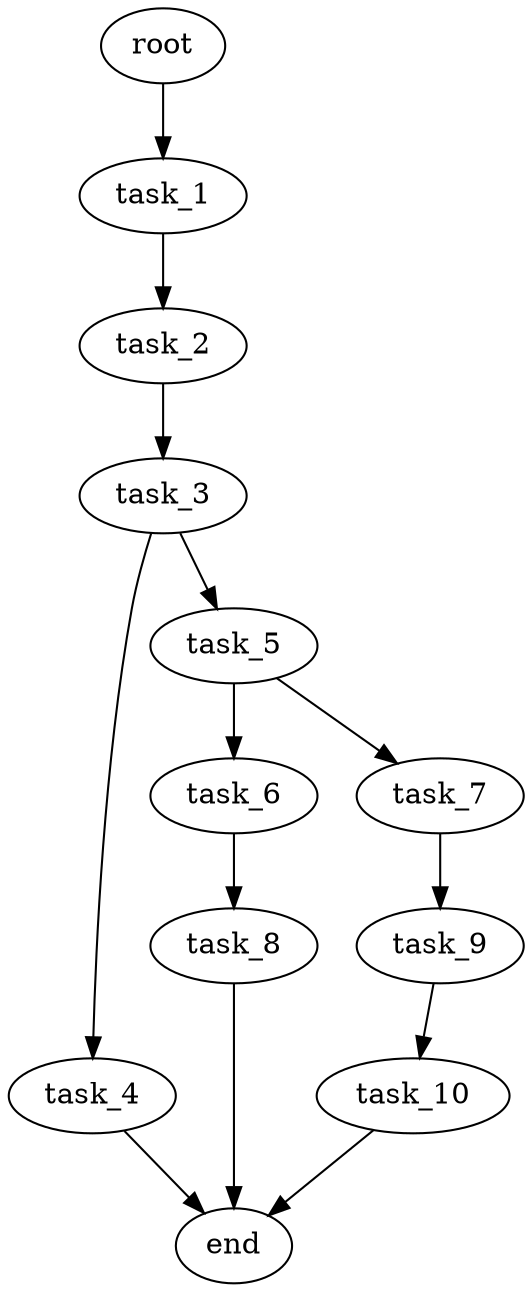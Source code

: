 digraph G {
  root [size="0.000000e+00"];
  task_1 [size="7.953660e+09"];
  task_2 [size="2.276727e+09"];
  task_3 [size="2.376207e+08"];
  task_4 [size="1.932105e+09"];
  task_5 [size="3.283291e+09"];
  task_6 [size="8.643665e+09"];
  task_7 [size="9.668924e+09"];
  task_8 [size="2.791971e+09"];
  task_9 [size="6.415176e+09"];
  task_10 [size="3.997384e+09"];
  end [size="0.000000e+00"];

  root -> task_1 [size="1.000000e-12"];
  task_1 -> task_2 [size="2.276727e+08"];
  task_2 -> task_3 [size="2.376207e+07"];
  task_3 -> task_4 [size="1.932105e+08"];
  task_3 -> task_5 [size="3.283291e+08"];
  task_4 -> end [size="1.000000e-12"];
  task_5 -> task_6 [size="8.643665e+08"];
  task_5 -> task_7 [size="9.668924e+08"];
  task_6 -> task_8 [size="2.791971e+08"];
  task_7 -> task_9 [size="6.415176e+08"];
  task_8 -> end [size="1.000000e-12"];
  task_9 -> task_10 [size="3.997384e+08"];
  task_10 -> end [size="1.000000e-12"];
}

